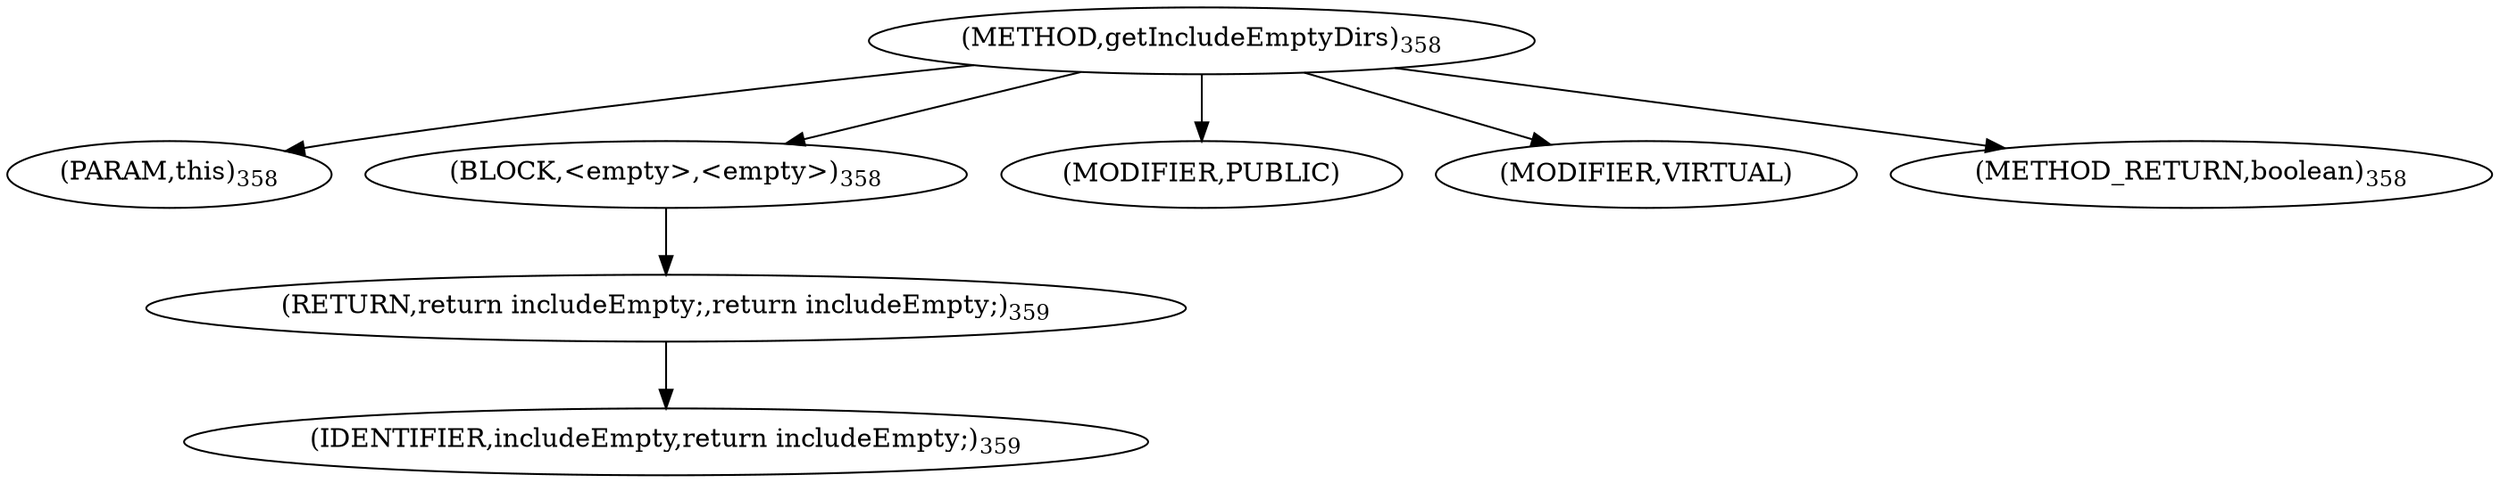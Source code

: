 digraph "getIncludeEmptyDirs" {  
"638" [label = <(METHOD,getIncludeEmptyDirs)<SUB>358</SUB>> ]
"639" [label = <(PARAM,this)<SUB>358</SUB>> ]
"640" [label = <(BLOCK,&lt;empty&gt;,&lt;empty&gt;)<SUB>358</SUB>> ]
"641" [label = <(RETURN,return includeEmpty;,return includeEmpty;)<SUB>359</SUB>> ]
"642" [label = <(IDENTIFIER,includeEmpty,return includeEmpty;)<SUB>359</SUB>> ]
"643" [label = <(MODIFIER,PUBLIC)> ]
"644" [label = <(MODIFIER,VIRTUAL)> ]
"645" [label = <(METHOD_RETURN,boolean)<SUB>358</SUB>> ]
  "638" -> "639" 
  "638" -> "640" 
  "638" -> "643" 
  "638" -> "644" 
  "638" -> "645" 
  "640" -> "641" 
  "641" -> "642" 
}

